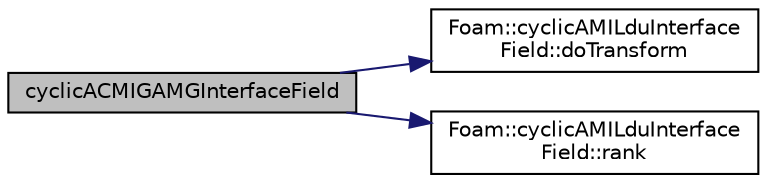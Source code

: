digraph "cyclicACMIGAMGInterfaceField"
{
  bgcolor="transparent";
  edge [fontname="Helvetica",fontsize="10",labelfontname="Helvetica",labelfontsize="10"];
  node [fontname="Helvetica",fontsize="10",shape=record];
  rankdir="LR";
  Node1 [label="cyclicACMIGAMGInterfaceField",height=0.2,width=0.4,color="black", fillcolor="grey75", style="filled", fontcolor="black"];
  Node1 -> Node2 [color="midnightblue",fontsize="10",style="solid",fontname="Helvetica"];
  Node2 [label="Foam::cyclicAMILduInterface\lField::doTransform",height=0.2,width=0.4,color="black",URL="$a00471.html#a3a543d47cc9b3ccc13cfadfbaac12203",tooltip="Is the transform required. "];
  Node1 -> Node3 [color="midnightblue",fontsize="10",style="solid",fontname="Helvetica"];
  Node3 [label="Foam::cyclicAMILduInterface\lField::rank",height=0.2,width=0.4,color="black",URL="$a00471.html#a89a7d4ce3492f44cbd3809bf4c20cade",tooltip="Return rank of component for transform. "];
}
